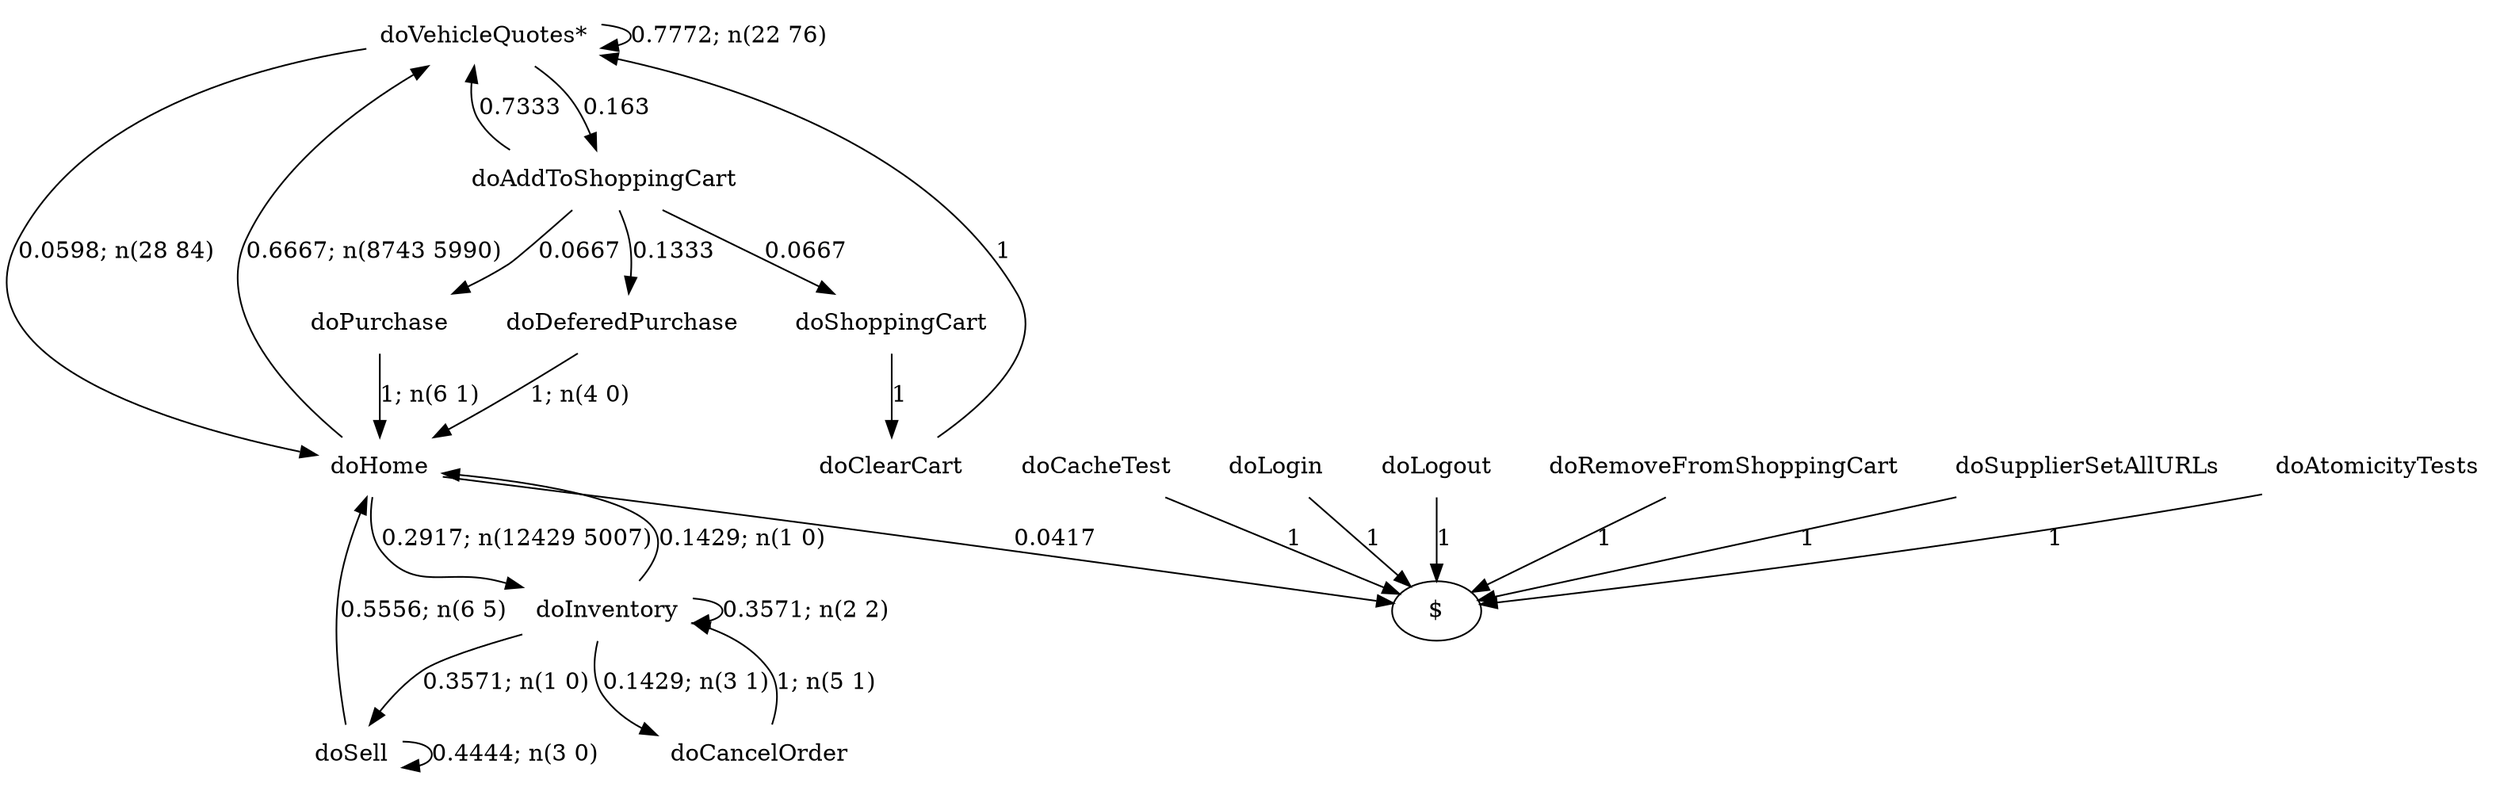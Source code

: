 digraph G {"doVehicleQuotes*" [label="doVehicleQuotes*",shape=none];"doSupplierSetAllURLs" [label="doSupplierSetAllURLs",shape=none];"doAtomicityTests" [label="doAtomicityTests",shape=none];"doCacheTest" [label="doCacheTest",shape=none];"doLogin" [label="doLogin",shape=none];"doAddToShoppingCart" [label="doAddToShoppingCart",shape=none];"doDeferedPurchase" [label="doDeferedPurchase",shape=none];"doHome" [label="doHome",shape=none];"doShoppingCart" [label="doShoppingCart",shape=none];"doClearCart" [label="doClearCart",shape=none];"doPurchase" [label="doPurchase",shape=none];"doInventory" [label="doInventory",shape=none];"doSell" [label="doSell",shape=none];"doLogout" [label="doLogout",shape=none];"doCancelOrder" [label="doCancelOrder",shape=none];"doRemoveFromShoppingCart" [label="doRemoveFromShoppingCart",shape=none];"doVehicleQuotes*"->"doVehicleQuotes*" [style=solid,label="0.7772; n(22 76)"];"doVehicleQuotes*"->"doAddToShoppingCart" [style=solid,label="0.163"];"doVehicleQuotes*"->"doHome" [style=solid,label="0.0598; n(28 84)"];"doSupplierSetAllURLs"->"$" [style=solid,label="1"];"doAtomicityTests"->"$" [style=solid,label="1"];"doCacheTest"->"$" [style=solid,label="1"];"doLogin"->"$" [style=solid,label="1"];"doAddToShoppingCart"->"doVehicleQuotes*" [style=solid,label="0.7333"];"doAddToShoppingCart"->"doDeferedPurchase" [style=solid,label="0.1333"];"doAddToShoppingCart"->"doShoppingCart" [style=solid,label="0.0667"];"doAddToShoppingCart"->"doPurchase" [style=solid,label="0.0667"];"doDeferedPurchase"->"doHome" [style=solid,label="1; n(4 0)"];"doHome"->"doVehicleQuotes*" [style=solid,label="0.6667; n(8743 5990)"];"doHome"->"doInventory" [style=solid,label="0.2917; n(12429 5007)"];"doHome"->"$" [style=solid,label="0.0417"];"doShoppingCart"->"doClearCart" [style=solid,label="1"];"doClearCart"->"doVehicleQuotes*" [style=solid,label="1"];"doPurchase"->"doHome" [style=solid,label="1; n(6 1)"];"doInventory"->"doHome" [style=solid,label="0.1429; n(1 0)"];"doInventory"->"doInventory" [style=solid,label="0.3571; n(2 2)"];"doInventory"->"doSell" [style=solid,label="0.3571; n(1 0)"];"doInventory"->"doCancelOrder" [style=solid,label="0.1429; n(3 1)"];"doSell"->"doHome" [style=solid,label="0.5556; n(6 5)"];"doSell"->"doSell" [style=solid,label="0.4444; n(3 0)"];"doLogout"->"$" [style=solid,label="1"];"doCancelOrder"->"doInventory" [style=solid,label="1; n(5 1)"];"doRemoveFromShoppingCart"->"$" [style=solid,label="1"];}